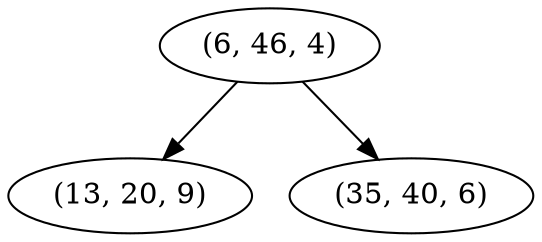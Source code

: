 digraph tree {
    "(6, 46, 4)";
    "(13, 20, 9)";
    "(35, 40, 6)";
    "(6, 46, 4)" -> "(13, 20, 9)";
    "(6, 46, 4)" -> "(35, 40, 6)";
}

